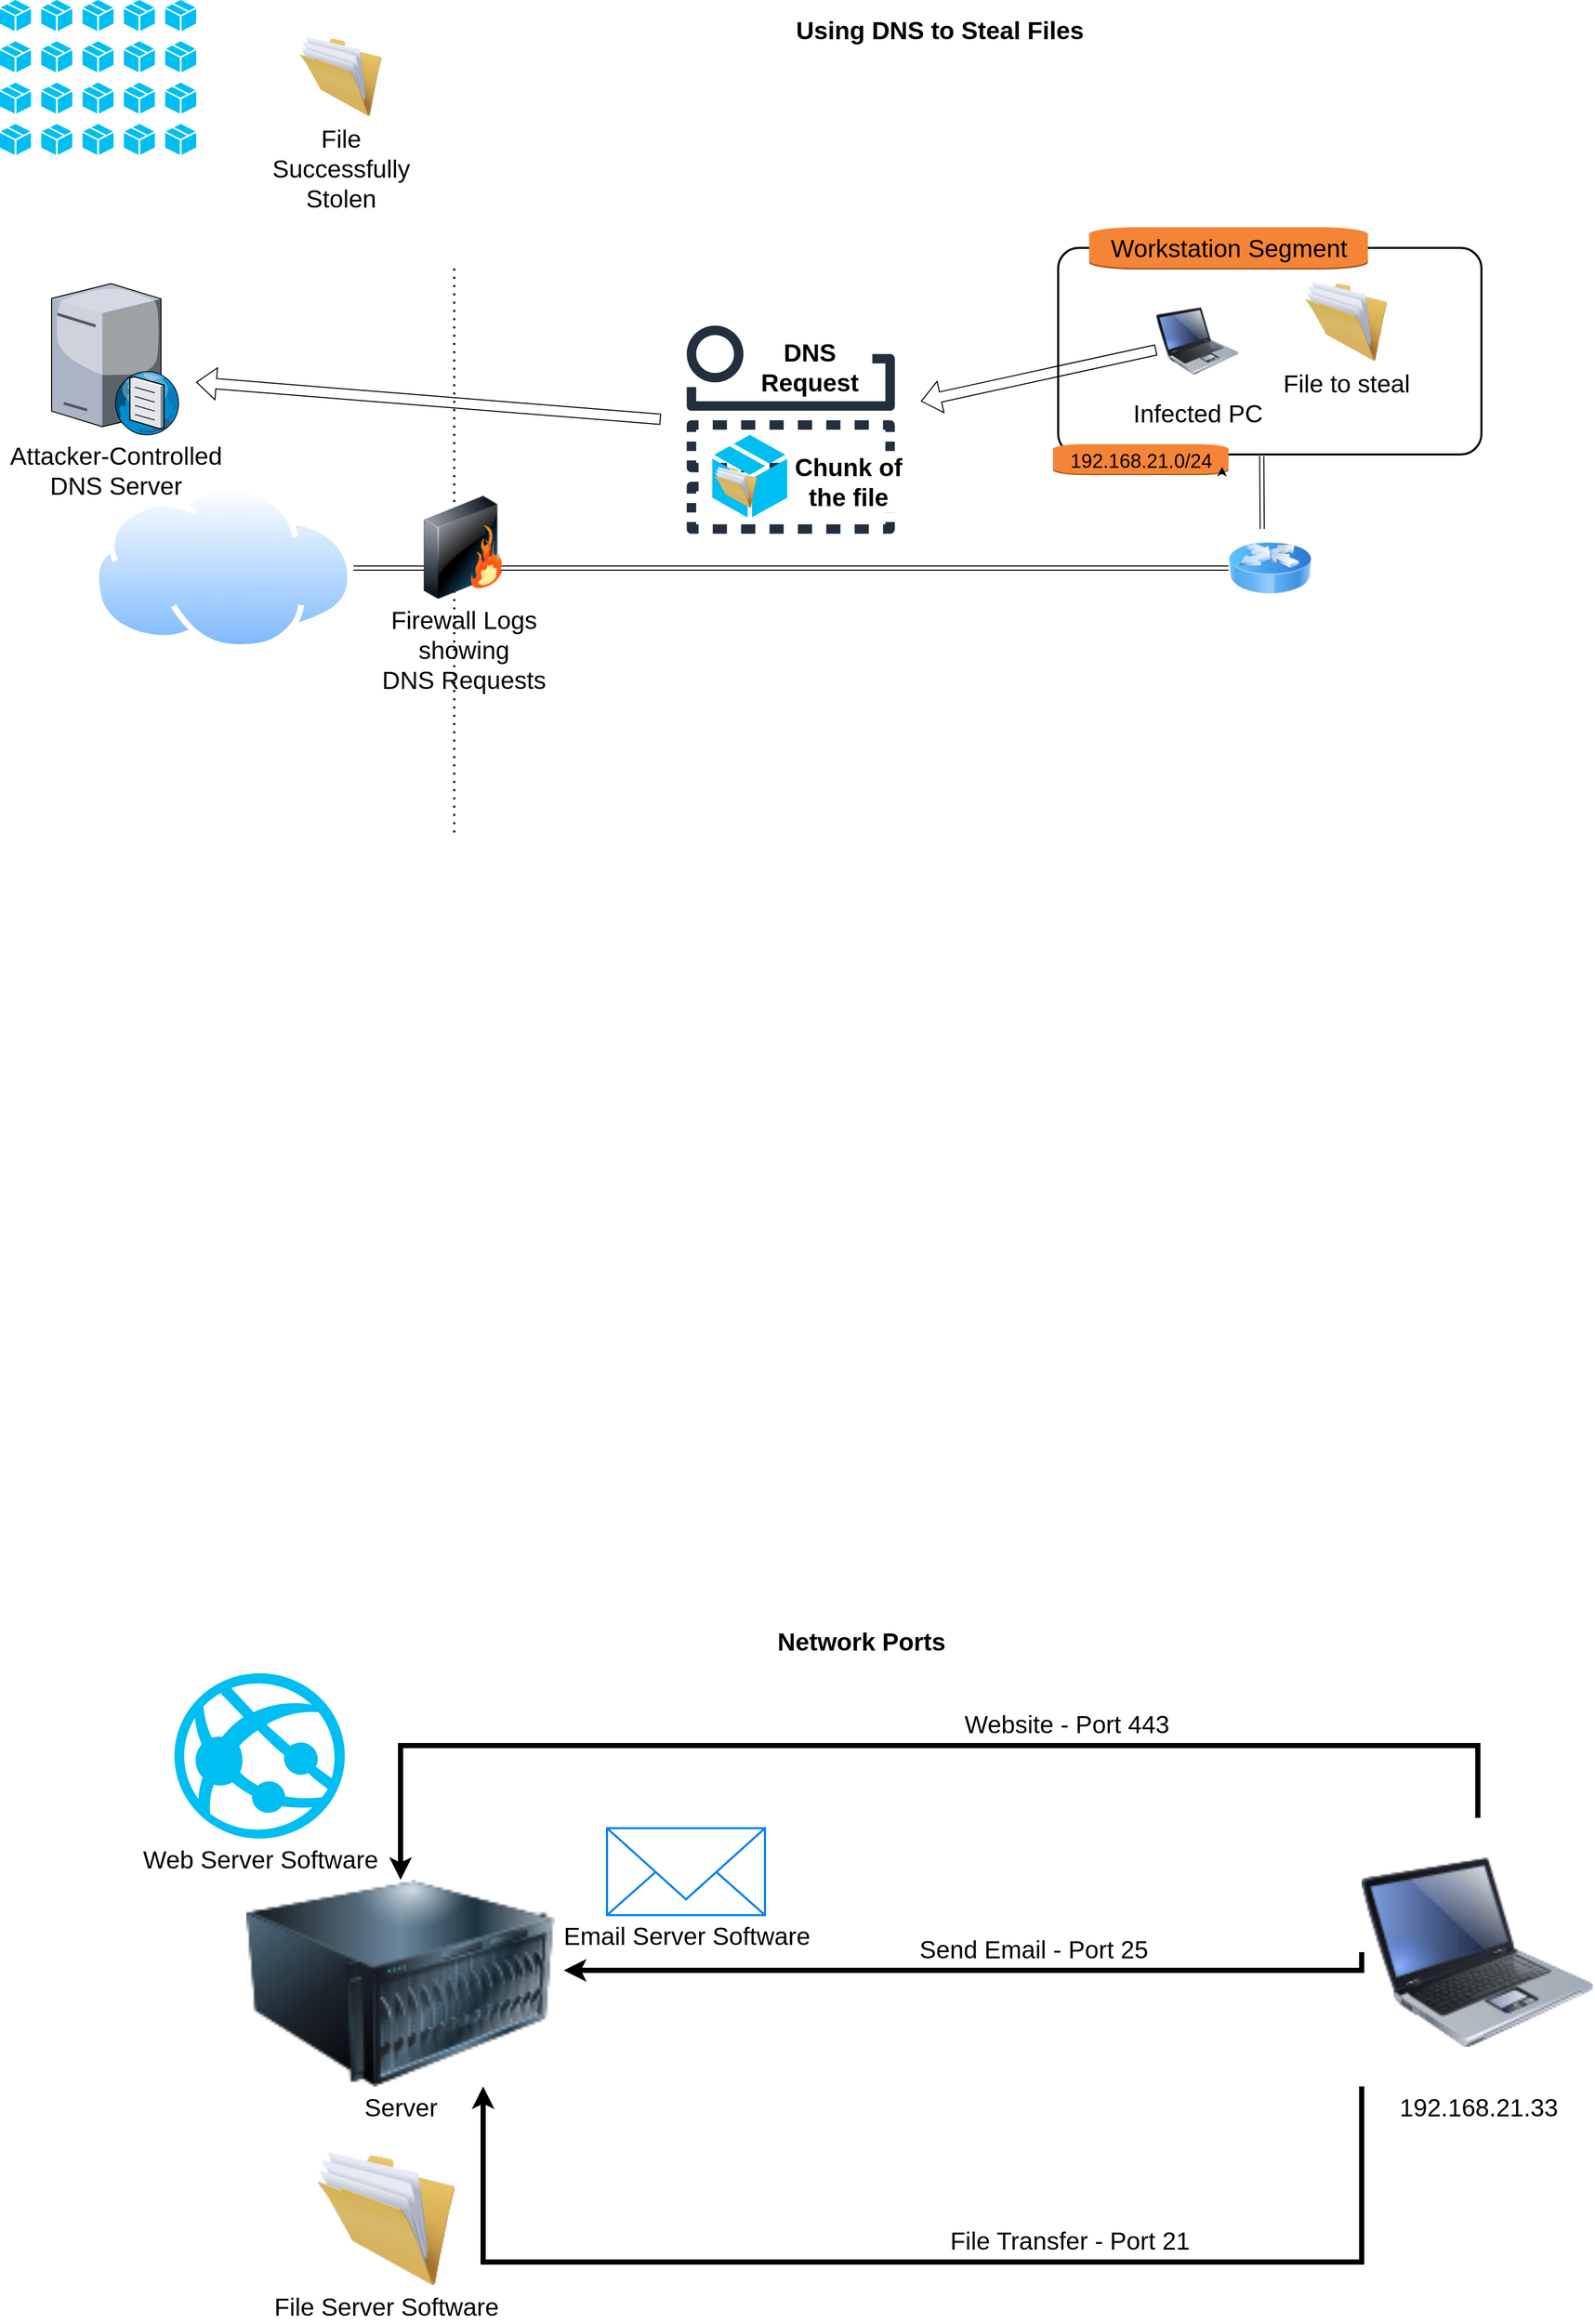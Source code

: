 <mxfile version="21.5.0" type="github">
  <diagram name="Page-1" id="Bt2hc6HdbGCJH089RcKH">
    <mxGraphModel dx="2375" dy="1322" grid="1" gridSize="10" guides="1" tooltips="1" connect="1" arrows="1" fold="1" page="1" pageScale="1" pageWidth="850" pageHeight="1100" math="0" shadow="0">
      <root>
        <mxCell id="0" />
        <mxCell id="1" parent="0" />
        <mxCell id="Bl6N6wYxr86cR-2-UCs6-45" value="" style="shape=image;html=1;verticalAlign=top;verticalLabelPosition=bottom;labelBackgroundColor=#ffffff;imageAspect=0;aspect=fixed;image=https://cdn0.iconfinder.com/data/icons/kameleon-free-pack-rounded/110/Hacker-128.png" vertex="1" parent="1">
          <mxGeometry x="1180" y="281" width="89" height="89" as="geometry" />
        </mxCell>
        <mxCell id="Bl6N6wYxr86cR-2-UCs6-1" value="" style="shape=link;html=1;rounded=0;fontSize=24;exitX=0.481;exitY=1.008;exitDx=0;exitDy=0;exitPerimeter=0;labelBackgroundColor=none;entryX=0.408;entryY=0.026;entryDx=0;entryDy=0;entryPerimeter=0;" edge="1" parent="1" source="Bl6N6wYxr86cR-2-UCs6-2" target="Bl6N6wYxr86cR-2-UCs6-26">
          <mxGeometry width="100" relative="1" as="geometry">
            <mxPoint x="1245" y="470" as="sourcePoint" />
            <mxPoint x="1243.6" y="658" as="targetPoint" />
          </mxGeometry>
        </mxCell>
        <mxCell id="Bl6N6wYxr86cR-2-UCs6-2" value="" style="rounded=1;arcSize=10;dashed=0;fillColor=none;gradientColor=none;strokeWidth=2;fontSize=24;labelBackgroundColor=none;" vertex="1" parent="1">
          <mxGeometry x="1045" y="260" width="410" height="200" as="geometry" />
        </mxCell>
        <mxCell id="Bl6N6wYxr86cR-2-UCs6-3" value="Workstation Segment" style="dashed=0;html=1;shape=mxgraph.aws3.instance;fillColor=#F58536;gradientColor=none;dashed=0;fontSize=24;labelBackgroundColor=none;" vertex="1" parent="1">
          <mxGeometry x="1075" y="240" width="270" height="41" as="geometry" />
        </mxCell>
        <mxCell id="Bl6N6wYxr86cR-2-UCs6-8" value="" style="shape=link;html=1;rounded=0;exitX=1;exitY=0.5;exitDx=0;exitDy=0;entryX=0;entryY=0.5;entryDx=0;entryDy=0;fontSize=24;labelBackgroundColor=none;" edge="1" parent="1" source="Bl6N6wYxr86cR-2-UCs6-10" target="Bl6N6wYxr86cR-2-UCs6-26">
          <mxGeometry width="100" relative="1" as="geometry">
            <mxPoint x="900" y="650" as="sourcePoint" />
            <mxPoint x="1000" y="650" as="targetPoint" />
          </mxGeometry>
        </mxCell>
        <mxCell id="Bl6N6wYxr86cR-2-UCs6-9" value="Using DNS to Steal Files" style="text;strokeColor=none;fillColor=none;html=1;fontSize=24;fontStyle=1;verticalAlign=middle;align=center;fontColor=default;labelBackgroundColor=none;" vertex="1" parent="1">
          <mxGeometry x="499" y="30" width="861" height="40" as="geometry" />
        </mxCell>
        <mxCell id="Bl6N6wYxr86cR-2-UCs6-10" value="" style="image;aspect=fixed;perimeter=ellipsePerimeter;html=1;align=center;shadow=0;dashed=0;spacingTop=3;image=img/lib/active_directory/internet_cloud.svg;fontSize=24;fontColor=default;labelBackgroundColor=none;" vertex="1" parent="1">
          <mxGeometry x="110" y="490.5" width="252.38" height="159" as="geometry" />
        </mxCell>
        <mxCell id="Bl6N6wYxr86cR-2-UCs6-11" value="" style="endArrow=none;dashed=1;html=1;dashPattern=1 3;strokeWidth=2;rounded=0;fontSize=24;fontColor=default;labelBackgroundColor=none;" edge="1" parent="1">
          <mxGeometry width="50" height="50" relative="1" as="geometry">
            <mxPoint x="460" y="280" as="sourcePoint" />
            <mxPoint x="460" y="830" as="targetPoint" />
          </mxGeometry>
        </mxCell>
        <mxCell id="Bl6N6wYxr86cR-2-UCs6-12" value="Firewall Logs&lt;br&gt;showing &lt;br&gt;DNS Requests" style="image;html=1;image=img/lib/clip_art/networking/Firewall_128x128.png;fontSize=24;fontColor=default;labelBackgroundColor=none;" vertex="1" parent="1">
          <mxGeometry x="401.5" y="500" width="135" height="100" as="geometry" />
        </mxCell>
        <mxCell id="Bl6N6wYxr86cR-2-UCs6-25" value="Infected PC" style="image;html=1;image=img/lib/clip_art/computers/Laptop_128x128.png;fontSize=24;labelBackgroundColor=none;" vertex="1" parent="1">
          <mxGeometry x="1140" y="300" width="80" height="100" as="geometry" />
        </mxCell>
        <mxCell id="Bl6N6wYxr86cR-2-UCs6-26" value="" style="image;html=1;image=img/lib/clip_art/networking/Router_Icon_128x128.png;fontSize=24;labelBackgroundColor=none;" vertex="1" parent="1">
          <mxGeometry x="1210" y="530" width="80" height="80" as="geometry" />
        </mxCell>
        <mxCell id="Bl6N6wYxr86cR-2-UCs6-28" value="&lt;font style=&quot;font-size: 19px;&quot;&gt;192.168.21.0/24&lt;/font&gt;" style="dashed=0;html=1;shape=mxgraph.aws3.instance;fillColor=#F58536;gradientColor=none;dashed=0;fontSize=24;labelBackgroundColor=none;" vertex="1" parent="1">
          <mxGeometry x="1040" y="450" width="170" height="30" as="geometry" />
        </mxCell>
        <mxCell id="Bl6N6wYxr86cR-2-UCs6-29" style="edgeStyle=orthogonalEdgeStyle;rounded=0;orthogonalLoop=1;jettySize=auto;html=1;exitX=0.95;exitY=0.95;exitDx=0;exitDy=0;exitPerimeter=0;entryX=0.963;entryY=0.732;entryDx=0;entryDy=0;entryPerimeter=0;labelBackgroundColor=none;" edge="1" parent="1" source="Bl6N6wYxr86cR-2-UCs6-28" target="Bl6N6wYxr86cR-2-UCs6-28">
          <mxGeometry relative="1" as="geometry" />
        </mxCell>
        <mxCell id="Bl6N6wYxr86cR-2-UCs6-30" value="192.168.21.33" style="image;html=1;image=img/lib/clip_art/computers/Laptop_128x128.png;fontSize=24;labelBackgroundColor=none;" vertex="1" parent="1">
          <mxGeometry x="1339" y="1780" width="225" height="260" as="geometry" />
        </mxCell>
        <mxCell id="Bl6N6wYxr86cR-2-UCs6-31" style="edgeStyle=orthogonalEdgeStyle;rounded=0;orthogonalLoop=1;jettySize=auto;html=1;entryX=0.5;entryY=0;entryDx=0;entryDy=0;fontSize=24;endArrow=none;endFill=0;startArrow=classic;startFill=1;strokeWidth=5;" edge="1" parent="1" source="Bl6N6wYxr86cR-2-UCs6-33" target="Bl6N6wYxr86cR-2-UCs6-30">
          <mxGeometry relative="1" as="geometry">
            <Array as="points">
              <mxPoint x="408" y="1710" />
              <mxPoint x="1452" y="1710" />
            </Array>
          </mxGeometry>
        </mxCell>
        <mxCell id="Bl6N6wYxr86cR-2-UCs6-32" value="Website - Port 443" style="edgeLabel;html=1;align=center;verticalAlign=middle;resizable=0;points=[];fontSize=24;" vertex="1" connectable="0" parent="Bl6N6wYxr86cR-2-UCs6-31">
          <mxGeometry x="0.414" y="1" relative="1" as="geometry">
            <mxPoint x="-104" y="-19" as="offset" />
          </mxGeometry>
        </mxCell>
        <mxCell id="Bl6N6wYxr86cR-2-UCs6-33" value="Server" style="image;html=1;image=img/lib/clip_art/computers/Server_128x128.png;fontSize=24;" vertex="1" parent="1">
          <mxGeometry x="248" y="1840" width="320" height="200" as="geometry" />
        </mxCell>
        <mxCell id="Bl6N6wYxr86cR-2-UCs6-34" value="Web Server Software" style="verticalLabelPosition=bottom;html=1;verticalAlign=top;align=center;strokeColor=none;fillColor=#00BEF2;shape=mxgraph.azure.azure_website;pointerEvents=1;fontSize=24;" vertex="1" parent="1">
          <mxGeometry x="189" y="1640" width="165" height="160" as="geometry" />
        </mxCell>
        <mxCell id="Bl6N6wYxr86cR-2-UCs6-35" value="Email Server Software" style="html=1;verticalLabelPosition=bottom;align=center;labelBackgroundColor=#ffffff;verticalAlign=top;strokeWidth=2;strokeColor=#0080F0;shadow=0;dashed=0;shape=mxgraph.ios7.icons.mail;aspect=fixed;fontSize=24;" vertex="1" parent="1">
          <mxGeometry x="608" y="1790" width="153" height="84.15" as="geometry" />
        </mxCell>
        <mxCell id="Bl6N6wYxr86cR-2-UCs6-36" style="edgeStyle=orthogonalEdgeStyle;rounded=0;orthogonalLoop=1;jettySize=auto;html=1;entryX=0;entryY=0.5;entryDx=0;entryDy=0;fontSize=24;exitX=0.994;exitY=0.438;exitDx=0;exitDy=0;exitPerimeter=0;endArrow=none;endFill=0;startArrow=classic;startFill=1;strokeWidth=5;" edge="1" parent="1" source="Bl6N6wYxr86cR-2-UCs6-33" target="Bl6N6wYxr86cR-2-UCs6-30">
          <mxGeometry relative="1" as="geometry">
            <mxPoint x="429" y="2280" as="sourcePoint" />
            <mxPoint x="1473" y="2220" as="targetPoint" />
            <Array as="points">
              <mxPoint x="1339" y="1928" />
            </Array>
          </mxGeometry>
        </mxCell>
        <mxCell id="Bl6N6wYxr86cR-2-UCs6-37" value="Send Email - Port 25" style="edgeLabel;html=1;align=center;verticalAlign=middle;resizable=0;points=[];fontSize=24;" vertex="1" connectable="0" parent="Bl6N6wYxr86cR-2-UCs6-36">
          <mxGeometry x="0.414" y="1" relative="1" as="geometry">
            <mxPoint x="-104" y="-19" as="offset" />
          </mxGeometry>
        </mxCell>
        <mxCell id="Bl6N6wYxr86cR-2-UCs6-38" style="edgeStyle=orthogonalEdgeStyle;rounded=0;orthogonalLoop=1;jettySize=auto;html=1;entryX=0;entryY=1;entryDx=0;entryDy=0;fontSize=24;exitX=0.75;exitY=1;exitDx=0;exitDy=0;endArrow=none;endFill=0;startArrow=classic;startFill=1;strokeWidth=5;" edge="1" parent="1" source="Bl6N6wYxr86cR-2-UCs6-33" target="Bl6N6wYxr86cR-2-UCs6-30">
          <mxGeometry relative="1" as="geometry">
            <mxPoint x="558.92" y="2138" as="sourcePoint" />
            <mxPoint x="1331.92" y="2120" as="targetPoint" />
            <Array as="points">
              <mxPoint x="488" y="2210" />
              <mxPoint x="1339" y="2210" />
            </Array>
          </mxGeometry>
        </mxCell>
        <mxCell id="Bl6N6wYxr86cR-2-UCs6-39" value="File Transfer - Port 21" style="edgeLabel;html=1;align=center;verticalAlign=middle;resizable=0;points=[];fontSize=24;" vertex="1" connectable="0" parent="Bl6N6wYxr86cR-2-UCs6-38">
          <mxGeometry x="0.414" y="1" relative="1" as="geometry">
            <mxPoint x="-104" y="-19" as="offset" />
          </mxGeometry>
        </mxCell>
        <mxCell id="Bl6N6wYxr86cR-2-UCs6-40" value="File Server Software" style="image;html=1;image=img/lib/clip_art/general/Full_Folder_128x128.png;fontSize=24;" vertex="1" parent="1">
          <mxGeometry x="319" y="2103" width="150" height="130" as="geometry" />
        </mxCell>
        <mxCell id="Bl6N6wYxr86cR-2-UCs6-41" value="Network Ports" style="text;strokeColor=none;fillColor=none;html=1;fontSize=24;fontStyle=1;verticalAlign=middle;align=center;fontColor=default;labelBackgroundColor=none;" vertex="1" parent="1">
          <mxGeometry x="423" y="1590" width="861" height="40" as="geometry" />
        </mxCell>
        <mxCell id="Bl6N6wYxr86cR-2-UCs6-42" value="" style="shape=image;html=1;verticalAlign=top;verticalLabelPosition=bottom;labelBackgroundColor=#ffffff;imageAspect=0;aspect=fixed;image=https://cdn0.iconfinder.com/data/icons/kameleon-free-pack-rounded/110/Hacker-128.png" vertex="1" parent="1">
          <mxGeometry x="102.19" y="210" width="128" height="128" as="geometry" />
        </mxCell>
        <mxCell id="Bl6N6wYxr86cR-2-UCs6-44" value="Attacker-Controlled &lt;br&gt;DNS Server" style="verticalLabelPosition=bottom;sketch=0;aspect=fixed;html=1;verticalAlign=top;strokeColor=none;align=center;outlineConnect=0;shape=mxgraph.citrix.dns_server;fontSize=24;" vertex="1" parent="1">
          <mxGeometry x="70" y="291" width="124.05" height="150" as="geometry" />
        </mxCell>
        <mxCell id="Bl6N6wYxr86cR-2-UCs6-46" value="File to steal" style="image;html=1;image=img/lib/clip_art/general/Full_Folder_128x128.png;fontSize=24;" vertex="1" parent="1">
          <mxGeometry x="1284" y="291" width="80" height="80" as="geometry" />
        </mxCell>
        <mxCell id="Bl6N6wYxr86cR-2-UCs6-48" value="" style="sketch=0;outlineConnect=0;fontColor=#232F3E;gradientColor=none;strokeColor=#232F3E;fillColor=#ffffff;dashed=0;verticalLabelPosition=bottom;verticalAlign=top;align=center;html=1;fontSize=12;fontStyle=0;aspect=fixed;shape=mxgraph.aws4.resourceIcon;resIcon=mxgraph.aws4.email_notification;" vertex="1" parent="1">
          <mxGeometry x="660" y="310" width="252" height="252" as="geometry" />
        </mxCell>
        <mxCell id="Bl6N6wYxr86cR-2-UCs6-49" value="&lt;font style=&quot;font-size: 24px;&quot;&gt;&lt;b&gt;DNS Request&lt;/b&gt;&lt;/font&gt;" style="text;html=1;strokeColor=none;fillColor=none;align=center;verticalAlign=middle;whiteSpace=wrap;rounded=0;labelBackgroundColor=default;" vertex="1" parent="1">
          <mxGeometry x="743.13" y="361" width="122.75" height="30" as="geometry" />
        </mxCell>
        <mxCell id="Bl6N6wYxr86cR-2-UCs6-47" value="" style="verticalLabelPosition=bottom;html=1;verticalAlign=top;align=center;strokeColor=none;fillColor=#00BEF2;shape=mxgraph.azure.cloud_service_package_file;labelBackgroundColor=default;" vertex="1" parent="1">
          <mxGeometry x="710" y="441" width="72.5" height="80" as="geometry" />
        </mxCell>
        <mxCell id="Bl6N6wYxr86cR-2-UCs6-50" value="&lt;font style=&quot;font-size: 24px;&quot;&gt;&lt;b&gt;Chunk of &lt;br&gt;the file&lt;/b&gt;&lt;/font&gt;" style="text;html=1;strokeColor=none;fillColor=none;align=center;verticalAlign=middle;whiteSpace=wrap;rounded=0;labelBackgroundColor=default;" vertex="1" parent="1">
          <mxGeometry x="782.5" y="472" width="117.5" height="30" as="geometry" />
        </mxCell>
        <mxCell id="Bl6N6wYxr86cR-2-UCs6-52" value="" style="image;html=1;image=img/lib/clip_art/general/Full_Folder_128x128.png;fontSize=24;" vertex="1" parent="1">
          <mxGeometry x="710" y="472" width="45.5" height="40" as="geometry" />
        </mxCell>
        <mxCell id="Bl6N6wYxr86cR-2-UCs6-53" value="" style="shape=flexArrow;endArrow=classic;html=1;rounded=0;" edge="1" parent="1" source="Bl6N6wYxr86cR-2-UCs6-48">
          <mxGeometry width="50" height="50" relative="1" as="geometry">
            <mxPoint x="610" y="441" as="sourcePoint" />
            <mxPoint x="210" y="390" as="targetPoint" />
          </mxGeometry>
        </mxCell>
        <mxCell id="Bl6N6wYxr86cR-2-UCs6-54" value="" style="shape=flexArrow;endArrow=classic;html=1;rounded=0;" edge="1" parent="1" source="Bl6N6wYxr86cR-2-UCs6-25" target="Bl6N6wYxr86cR-2-UCs6-48">
          <mxGeometry width="50" height="50" relative="1" as="geometry">
            <mxPoint x="1205.5" y="427" as="sourcePoint" />
            <mxPoint x="755.5" y="391" as="targetPoint" />
          </mxGeometry>
        </mxCell>
        <mxCell id="Bl6N6wYxr86cR-2-UCs6-55" value="File &lt;br&gt;Successfully &lt;br&gt;Stolen" style="image;html=1;image=img/lib/clip_art/general/Full_Folder_128x128.png;fontSize=24;" vertex="1" parent="1">
          <mxGeometry x="310" y="54" width="80" height="80" as="geometry" />
        </mxCell>
        <mxCell id="Bl6N6wYxr86cR-2-UCs6-56" value="" style="verticalLabelPosition=bottom;html=1;verticalAlign=top;align=center;strokeColor=none;fillColor=#00BEF2;shape=mxgraph.azure.cloud_service_package_file;labelBackgroundColor=default;" vertex="1" parent="1">
          <mxGeometry x="20" y="20" width="30" height="30" as="geometry" />
        </mxCell>
        <mxCell id="Bl6N6wYxr86cR-2-UCs6-57" value="" style="verticalLabelPosition=bottom;html=1;verticalAlign=top;align=center;strokeColor=none;fillColor=#00BEF2;shape=mxgraph.azure.cloud_service_package_file;labelBackgroundColor=default;" vertex="1" parent="1">
          <mxGeometry x="60" y="20" width="30" height="30" as="geometry" />
        </mxCell>
        <mxCell id="Bl6N6wYxr86cR-2-UCs6-58" value="" style="verticalLabelPosition=bottom;html=1;verticalAlign=top;align=center;strokeColor=none;fillColor=#00BEF2;shape=mxgraph.azure.cloud_service_package_file;labelBackgroundColor=default;" vertex="1" parent="1">
          <mxGeometry x="100" y="20" width="30" height="30" as="geometry" />
        </mxCell>
        <mxCell id="Bl6N6wYxr86cR-2-UCs6-59" value="" style="verticalLabelPosition=bottom;html=1;verticalAlign=top;align=center;strokeColor=none;fillColor=#00BEF2;shape=mxgraph.azure.cloud_service_package_file;labelBackgroundColor=default;" vertex="1" parent="1">
          <mxGeometry x="140" y="20" width="30" height="30" as="geometry" />
        </mxCell>
        <mxCell id="Bl6N6wYxr86cR-2-UCs6-60" value="" style="verticalLabelPosition=bottom;html=1;verticalAlign=top;align=center;strokeColor=none;fillColor=#00BEF2;shape=mxgraph.azure.cloud_service_package_file;labelBackgroundColor=default;" vertex="1" parent="1">
          <mxGeometry x="180" y="20" width="30" height="30" as="geometry" />
        </mxCell>
        <mxCell id="Bl6N6wYxr86cR-2-UCs6-61" value="" style="verticalLabelPosition=bottom;html=1;verticalAlign=top;align=center;strokeColor=none;fillColor=#00BEF2;shape=mxgraph.azure.cloud_service_package_file;labelBackgroundColor=default;" vertex="1" parent="1">
          <mxGeometry x="20" y="60" width="30" height="30" as="geometry" />
        </mxCell>
        <mxCell id="Bl6N6wYxr86cR-2-UCs6-62" value="" style="verticalLabelPosition=bottom;html=1;verticalAlign=top;align=center;strokeColor=none;fillColor=#00BEF2;shape=mxgraph.azure.cloud_service_package_file;labelBackgroundColor=default;" vertex="1" parent="1">
          <mxGeometry x="60" y="60" width="30" height="30" as="geometry" />
        </mxCell>
        <mxCell id="Bl6N6wYxr86cR-2-UCs6-63" value="" style="verticalLabelPosition=bottom;html=1;verticalAlign=top;align=center;strokeColor=none;fillColor=#00BEF2;shape=mxgraph.azure.cloud_service_package_file;labelBackgroundColor=default;" vertex="1" parent="1">
          <mxGeometry x="100" y="60" width="30" height="30" as="geometry" />
        </mxCell>
        <mxCell id="Bl6N6wYxr86cR-2-UCs6-64" value="" style="verticalLabelPosition=bottom;html=1;verticalAlign=top;align=center;strokeColor=none;fillColor=#00BEF2;shape=mxgraph.azure.cloud_service_package_file;labelBackgroundColor=default;" vertex="1" parent="1">
          <mxGeometry x="140" y="60" width="30" height="30" as="geometry" />
        </mxCell>
        <mxCell id="Bl6N6wYxr86cR-2-UCs6-65" value="" style="verticalLabelPosition=bottom;html=1;verticalAlign=top;align=center;strokeColor=none;fillColor=#00BEF2;shape=mxgraph.azure.cloud_service_package_file;labelBackgroundColor=default;" vertex="1" parent="1">
          <mxGeometry x="180" y="60" width="30" height="30" as="geometry" />
        </mxCell>
        <mxCell id="Bl6N6wYxr86cR-2-UCs6-66" value="" style="verticalLabelPosition=bottom;html=1;verticalAlign=top;align=center;strokeColor=none;fillColor=#00BEF2;shape=mxgraph.azure.cloud_service_package_file;labelBackgroundColor=default;" vertex="1" parent="1">
          <mxGeometry x="20" y="100" width="30" height="30" as="geometry" />
        </mxCell>
        <mxCell id="Bl6N6wYxr86cR-2-UCs6-67" value="" style="verticalLabelPosition=bottom;html=1;verticalAlign=top;align=center;strokeColor=none;fillColor=#00BEF2;shape=mxgraph.azure.cloud_service_package_file;labelBackgroundColor=default;" vertex="1" parent="1">
          <mxGeometry x="60" y="100" width="30" height="30" as="geometry" />
        </mxCell>
        <mxCell id="Bl6N6wYxr86cR-2-UCs6-68" value="" style="verticalLabelPosition=bottom;html=1;verticalAlign=top;align=center;strokeColor=none;fillColor=#00BEF2;shape=mxgraph.azure.cloud_service_package_file;labelBackgroundColor=default;" vertex="1" parent="1">
          <mxGeometry x="100" y="100" width="30" height="30" as="geometry" />
        </mxCell>
        <mxCell id="Bl6N6wYxr86cR-2-UCs6-69" value="" style="verticalLabelPosition=bottom;html=1;verticalAlign=top;align=center;strokeColor=none;fillColor=#00BEF2;shape=mxgraph.azure.cloud_service_package_file;labelBackgroundColor=default;" vertex="1" parent="1">
          <mxGeometry x="140" y="100" width="30" height="30" as="geometry" />
        </mxCell>
        <mxCell id="Bl6N6wYxr86cR-2-UCs6-70" value="" style="verticalLabelPosition=bottom;html=1;verticalAlign=top;align=center;strokeColor=none;fillColor=#00BEF2;shape=mxgraph.azure.cloud_service_package_file;labelBackgroundColor=default;" vertex="1" parent="1">
          <mxGeometry x="180" y="100" width="30" height="30" as="geometry" />
        </mxCell>
        <mxCell id="Bl6N6wYxr86cR-2-UCs6-71" value="" style="verticalLabelPosition=bottom;html=1;verticalAlign=top;align=center;strokeColor=none;fillColor=#00BEF2;shape=mxgraph.azure.cloud_service_package_file;labelBackgroundColor=default;" vertex="1" parent="1">
          <mxGeometry x="20" y="140" width="30" height="30" as="geometry" />
        </mxCell>
        <mxCell id="Bl6N6wYxr86cR-2-UCs6-72" value="" style="verticalLabelPosition=bottom;html=1;verticalAlign=top;align=center;strokeColor=none;fillColor=#00BEF2;shape=mxgraph.azure.cloud_service_package_file;labelBackgroundColor=default;" vertex="1" parent="1">
          <mxGeometry x="60" y="140" width="30" height="30" as="geometry" />
        </mxCell>
        <mxCell id="Bl6N6wYxr86cR-2-UCs6-73" value="" style="verticalLabelPosition=bottom;html=1;verticalAlign=top;align=center;strokeColor=none;fillColor=#00BEF2;shape=mxgraph.azure.cloud_service_package_file;labelBackgroundColor=default;" vertex="1" parent="1">
          <mxGeometry x="100" y="140" width="30" height="30" as="geometry" />
        </mxCell>
        <mxCell id="Bl6N6wYxr86cR-2-UCs6-74" value="" style="verticalLabelPosition=bottom;html=1;verticalAlign=top;align=center;strokeColor=none;fillColor=#00BEF2;shape=mxgraph.azure.cloud_service_package_file;labelBackgroundColor=default;" vertex="1" parent="1">
          <mxGeometry x="140" y="140" width="30" height="30" as="geometry" />
        </mxCell>
        <mxCell id="Bl6N6wYxr86cR-2-UCs6-75" value="" style="verticalLabelPosition=bottom;html=1;verticalAlign=top;align=center;strokeColor=none;fillColor=#00BEF2;shape=mxgraph.azure.cloud_service_package_file;labelBackgroundColor=default;" vertex="1" parent="1">
          <mxGeometry x="180" y="140" width="30" height="30" as="geometry" />
        </mxCell>
        <mxCell id="Bl6N6wYxr86cR-2-UCs6-76" value="" style="shape=image;html=1;verticalAlign=top;verticalLabelPosition=bottom;labelBackgroundColor=#ffffff;imageAspect=0;aspect=fixed;image=https://cdn2.iconfinder.com/data/icons/css-vol-2/24/math-equal-128.png" vertex="1" parent="1">
          <mxGeometry x="194.05" y="30" width="128" height="128" as="geometry" />
        </mxCell>
      </root>
    </mxGraphModel>
  </diagram>
</mxfile>
